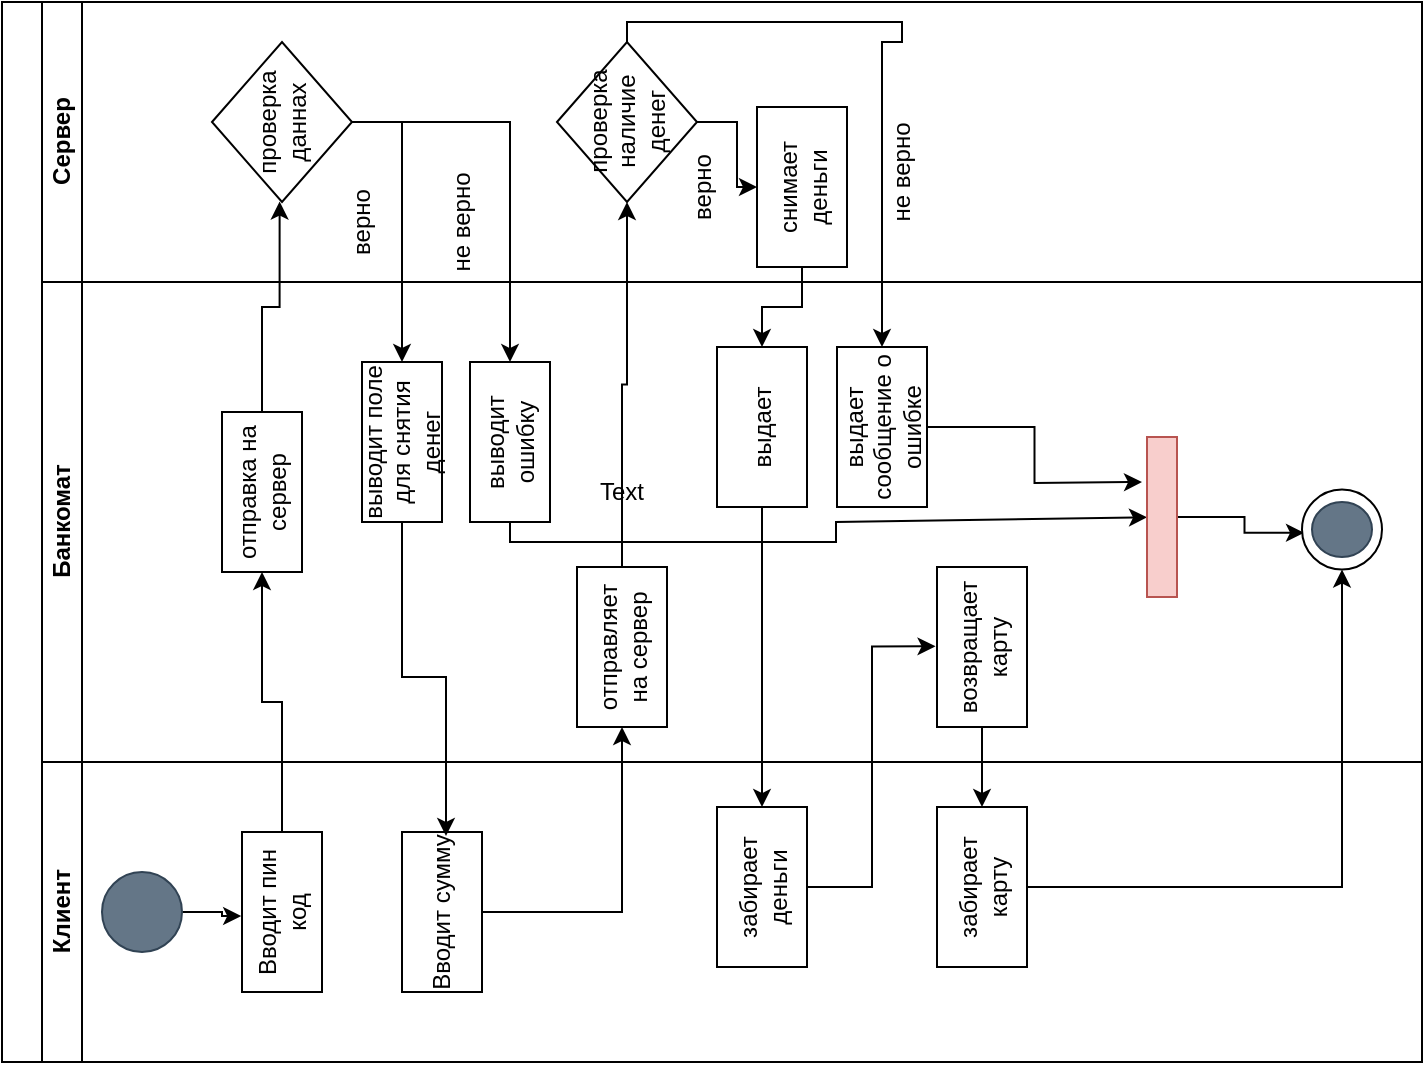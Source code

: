 <mxfile version="20.6.0" type="device"><diagram id="prtHgNgQTEPvFCAcTncT" name="Page-1"><mxGraphModel dx="798" dy="395" grid="1" gridSize="10" guides="1" tooltips="1" connect="0" arrows="1" fold="1" page="1" pageScale="1" pageWidth="827" pageHeight="1169" math="0" shadow="0"><root><mxCell id="0"/><mxCell id="1" parent="0"/><mxCell id="dNxyNK7c78bLwvsdeMH5-19" value="" style="swimlane;html=1;childLayout=stackLayout;resizeParent=1;resizeParentMax=0;horizontal=0;startSize=20;horizontalStack=0;" parent="1" vertex="1"><mxGeometry x="120" y="90" width="710" height="530" as="geometry"/></mxCell><mxCell id="dNxyNK7c78bLwvsdeMH5-20" value="Сервер" style="swimlane;html=1;startSize=20;horizontal=0;" parent="dNxyNK7c78bLwvsdeMH5-19" vertex="1"><mxGeometry x="20" width="690" height="140" as="geometry"/></mxCell><mxCell id="dNxyNK7c78bLwvsdeMH5-28" value="проверка даннах" style="rhombus;whiteSpace=wrap;html=1;fontFamily=Helvetica;fontSize=12;fontColor=#000000;align=center;rotation=-90;" parent="dNxyNK7c78bLwvsdeMH5-20" vertex="1"><mxGeometry x="80" y="25" width="80" height="70" as="geometry"/></mxCell><mxCell id="DpfFWapbiSo035B0HCmT-6" value="проверка наличие денег" style="rhombus;whiteSpace=wrap;html=1;fontFamily=Helvetica;fontSize=12;fontColor=#000000;align=center;rotation=-90;" vertex="1" parent="dNxyNK7c78bLwvsdeMH5-20"><mxGeometry x="252.5" y="25" width="80" height="70" as="geometry"/></mxCell><mxCell id="DpfFWapbiSo035B0HCmT-7" value="снимает деньги" style="rounded=0;whiteSpace=wrap;html=1;fontFamily=Helvetica;fontSize=12;fontColor=#000000;align=center;rotation=-90;" vertex="1" parent="dNxyNK7c78bLwvsdeMH5-20"><mxGeometry x="340" y="70" width="80" height="45" as="geometry"/></mxCell><mxCell id="DpfFWapbiSo035B0HCmT-27" value="" style="edgeStyle=orthogonalEdgeStyle;rounded=0;orthogonalLoop=1;jettySize=auto;html=1;" edge="1" parent="dNxyNK7c78bLwvsdeMH5-20" source="DpfFWapbiSo035B0HCmT-6" target="DpfFWapbiSo035B0HCmT-7"><mxGeometry relative="1" as="geometry"><mxPoint x="320" y="110" as="targetPoint"/></mxGeometry></mxCell><mxCell id="DpfFWapbiSo035B0HCmT-44" value="верно" style="text;html=1;strokeColor=none;fillColor=none;align=center;verticalAlign=middle;whiteSpace=wrap;rounded=0;rotation=-90;" vertex="1" parent="dNxyNK7c78bLwvsdeMH5-20"><mxGeometry x="130" y="95" width="60" height="30" as="geometry"/></mxCell><mxCell id="DpfFWapbiSo035B0HCmT-45" value="не верно" style="text;html=1;strokeColor=none;fillColor=none;align=center;verticalAlign=middle;whiteSpace=wrap;rounded=0;rotation=-90;" vertex="1" parent="dNxyNK7c78bLwvsdeMH5-20"><mxGeometry x="180" y="95" width="60" height="30" as="geometry"/></mxCell><mxCell id="DpfFWapbiSo035B0HCmT-46" value="верно" style="text;html=1;strokeColor=none;fillColor=none;align=center;verticalAlign=middle;whiteSpace=wrap;rounded=0;rotation=-90;" vertex="1" parent="dNxyNK7c78bLwvsdeMH5-20"><mxGeometry x="300" y="77.5" width="60" height="30" as="geometry"/></mxCell><mxCell id="DpfFWapbiSo035B0HCmT-47" value="не верно" style="text;html=1;strokeColor=none;fillColor=none;align=center;verticalAlign=middle;whiteSpace=wrap;rounded=0;rotation=-90;" vertex="1" parent="dNxyNK7c78bLwvsdeMH5-20"><mxGeometry x="400" y="70" width="60" height="30" as="geometry"/></mxCell><mxCell id="dNxyNK7c78bLwvsdeMH5-21" value="Банкомат" style="swimlane;html=1;startSize=20;horizontal=0;direction=east;" parent="dNxyNK7c78bLwvsdeMH5-19" vertex="1"><mxGeometry x="20" y="140" width="690" height="240" as="geometry"/></mxCell><mxCell id="DpfFWapbiSo035B0HCmT-2" value="отправка на сервер" style="rounded=0;whiteSpace=wrap;html=1;fontFamily=Helvetica;fontSize=12;fontColor=#000000;align=center;rotation=-90;" vertex="1" parent="dNxyNK7c78bLwvsdeMH5-21"><mxGeometry x="70" y="85" width="80" height="40" as="geometry"/></mxCell><mxCell id="DpfFWapbiSo035B0HCmT-3" value="выводит поле для снятия денег" style="rounded=0;whiteSpace=wrap;html=1;fontFamily=Helvetica;fontSize=12;fontColor=#000000;align=center;rotation=-90;" vertex="1" parent="dNxyNK7c78bLwvsdeMH5-21"><mxGeometry x="140" y="60" width="80" height="40" as="geometry"/></mxCell><mxCell id="DpfFWapbiSo035B0HCmT-32" value="" style="edgeStyle=orthogonalEdgeStyle;rounded=0;orthogonalLoop=1;jettySize=auto;html=1;" edge="1" parent="dNxyNK7c78bLwvsdeMH5-21" source="DpfFWapbiSo035B0HCmT-4" target="DpfFWapbiSo035B0HCmT-10"><mxGeometry relative="1" as="geometry"><mxPoint x="540" y="120" as="targetPoint"/><Array as="points"><mxPoint x="234" y="130"/><mxPoint x="397" y="130"/><mxPoint x="397" y="120"/></Array></mxGeometry></mxCell><mxCell id="DpfFWapbiSo035B0HCmT-4" value="выводит ошибку" style="rounded=0;whiteSpace=wrap;html=1;fontFamily=Helvetica;fontSize=12;fontColor=#000000;align=center;rotation=-90;" vertex="1" parent="dNxyNK7c78bLwvsdeMH5-21"><mxGeometry x="194" y="60" width="80" height="40" as="geometry"/></mxCell><mxCell id="DpfFWapbiSo035B0HCmT-5" value="отправляет на сервер" style="rounded=0;whiteSpace=wrap;html=1;fontFamily=Helvetica;fontSize=12;fontColor=#000000;align=center;rotation=-90;" vertex="1" parent="dNxyNK7c78bLwvsdeMH5-21"><mxGeometry x="250" y="160" width="80" height="45" as="geometry"/></mxCell><mxCell id="DpfFWapbiSo035B0HCmT-8" value="выдает" style="rounded=0;whiteSpace=wrap;html=1;fontFamily=Helvetica;fontSize=12;fontColor=#000000;align=center;rotation=-90;" vertex="1" parent="dNxyNK7c78bLwvsdeMH5-21"><mxGeometry x="320" y="50" width="80" height="45" as="geometry"/></mxCell><mxCell id="DpfFWapbiSo035B0HCmT-41" style="edgeStyle=orthogonalEdgeStyle;rounded=0;orthogonalLoop=1;jettySize=auto;html=1;" edge="1" parent="dNxyNK7c78bLwvsdeMH5-21" source="DpfFWapbiSo035B0HCmT-9"><mxGeometry relative="1" as="geometry"><mxPoint x="550" y="100" as="targetPoint"/></mxGeometry></mxCell><mxCell id="DpfFWapbiSo035B0HCmT-9" value="выдает сообщение о ошибке" style="rounded=0;whiteSpace=wrap;html=1;fontFamily=Helvetica;fontSize=12;fontColor=#000000;align=center;rotation=-90;" vertex="1" parent="dNxyNK7c78bLwvsdeMH5-21"><mxGeometry x="380" y="50" width="80" height="45" as="geometry"/></mxCell><mxCell id="DpfFWapbiSo035B0HCmT-33" value="" style="edgeStyle=orthogonalEdgeStyle;rounded=0;orthogonalLoop=1;jettySize=auto;html=1;entryX=-0.133;entryY=0.56;entryDx=0;entryDy=0;entryPerimeter=0;" edge="1" parent="dNxyNK7c78bLwvsdeMH5-21" source="DpfFWapbiSo035B0HCmT-10" target="DpfFWapbiSo035B0HCmT-16"><mxGeometry relative="1" as="geometry"/></mxCell><mxCell id="DpfFWapbiSo035B0HCmT-10" value="" style="rounded=0;whiteSpace=wrap;html=1;fontFamily=Helvetica;fontSize=12;align=center;rotation=-90;fillColor=#f8cecc;strokeColor=#b85450;" vertex="1" parent="dNxyNK7c78bLwvsdeMH5-21"><mxGeometry x="520" y="110" width="80" height="15" as="geometry"/></mxCell><mxCell id="DpfFWapbiSo035B0HCmT-12" value="возвращает карту" style="rounded=0;whiteSpace=wrap;html=1;fontFamily=Helvetica;fontSize=12;fontColor=#000000;align=center;rotation=-90;" vertex="1" parent="dNxyNK7c78bLwvsdeMH5-21"><mxGeometry x="430" y="160" width="80" height="45" as="geometry"/></mxCell><mxCell id="DpfFWapbiSo035B0HCmT-15" value="" style="ellipse;whiteSpace=wrap;html=1;" vertex="1" parent="dNxyNK7c78bLwvsdeMH5-21"><mxGeometry x="630" y="103.75" width="40" height="40" as="geometry"/></mxCell><mxCell id="DpfFWapbiSo035B0HCmT-16" value="" style="ellipse;whiteSpace=wrap;html=1;strokeColor=#314354;fillColor=#647687;fontColor=#ffffff;" vertex="1" parent="dNxyNK7c78bLwvsdeMH5-21"><mxGeometry x="635" y="110" width="30" height="27.5" as="geometry"/></mxCell><mxCell id="dNxyNK7c78bLwvsdeMH5-22" value="Клиент" style="swimlane;html=1;startSize=20;horizontal=0;" parent="dNxyNK7c78bLwvsdeMH5-19" vertex="1"><mxGeometry x="20" y="380" width="690" height="150" as="geometry"/></mxCell><mxCell id="dNxyNK7c78bLwvsdeMH5-34" value="Вводит пин код" style="rounded=0;whiteSpace=wrap;html=1;fontFamily=Helvetica;fontSize=12;fontColor=#000000;align=center;rotation=-90;" parent="dNxyNK7c78bLwvsdeMH5-22" vertex="1"><mxGeometry x="80" y="55" width="80" height="40" as="geometry"/></mxCell><mxCell id="DpfFWapbiSo035B0HCmT-18" value="" style="edgeStyle=orthogonalEdgeStyle;rounded=0;orthogonalLoop=1;jettySize=auto;html=1;entryX=0.475;entryY=-0.01;entryDx=0;entryDy=0;entryPerimeter=0;" edge="1" parent="dNxyNK7c78bLwvsdeMH5-22" source="dNxyNK7c78bLwvsdeMH5-23" target="dNxyNK7c78bLwvsdeMH5-34"><mxGeometry relative="1" as="geometry"/></mxCell><mxCell id="dNxyNK7c78bLwvsdeMH5-23" value="" style="ellipse;whiteSpace=wrap;html=1;strokeColor=#314354;fillColor=#647687;fontColor=#ffffff;" parent="dNxyNK7c78bLwvsdeMH5-22" vertex="1"><mxGeometry x="30" y="55" width="40" height="40" as="geometry"/></mxCell><mxCell id="DpfFWapbiSo035B0HCmT-1" value="Вводит сумму" style="rounded=0;whiteSpace=wrap;html=1;fontFamily=Helvetica;fontSize=12;fontColor=#000000;align=center;rotation=-90;" vertex="1" parent="dNxyNK7c78bLwvsdeMH5-22"><mxGeometry x="160" y="55" width="80" height="40" as="geometry"/></mxCell><mxCell id="DpfFWapbiSo035B0HCmT-11" value="забирает&lt;br&gt;деньги" style="rounded=0;whiteSpace=wrap;html=1;fontFamily=Helvetica;fontSize=12;fontColor=#000000;align=center;rotation=-90;" vertex="1" parent="dNxyNK7c78bLwvsdeMH5-22"><mxGeometry x="320" y="40" width="80" height="45" as="geometry"/></mxCell><mxCell id="DpfFWapbiSo035B0HCmT-13" value="забирает&lt;br&gt;карту" style="rounded=0;whiteSpace=wrap;html=1;fontFamily=Helvetica;fontSize=12;fontColor=#000000;align=center;rotation=-90;" vertex="1" parent="dNxyNK7c78bLwvsdeMH5-22"><mxGeometry x="430" y="40" width="80" height="45" as="geometry"/></mxCell><mxCell id="DpfFWapbiSo035B0HCmT-19" value="" style="edgeStyle=orthogonalEdgeStyle;rounded=0;orthogonalLoop=1;jettySize=auto;html=1;" edge="1" parent="dNxyNK7c78bLwvsdeMH5-19" source="dNxyNK7c78bLwvsdeMH5-34" target="DpfFWapbiSo035B0HCmT-2"><mxGeometry relative="1" as="geometry"><mxPoint x="140" y="325" as="targetPoint"/></mxGeometry></mxCell><mxCell id="DpfFWapbiSo035B0HCmT-21" value="" style="edgeStyle=orthogonalEdgeStyle;rounded=0;orthogonalLoop=1;jettySize=auto;html=1;entryX=0.003;entryY=0.483;entryDx=0;entryDy=0;entryPerimeter=0;" edge="1" parent="dNxyNK7c78bLwvsdeMH5-19" source="DpfFWapbiSo035B0HCmT-2" target="dNxyNK7c78bLwvsdeMH5-28"><mxGeometry relative="1" as="geometry"><mxPoint x="130" y="145" as="targetPoint"/></mxGeometry></mxCell><mxCell id="DpfFWapbiSo035B0HCmT-23" value="" style="edgeStyle=orthogonalEdgeStyle;rounded=0;orthogonalLoop=1;jettySize=auto;html=1;" edge="1" parent="dNxyNK7c78bLwvsdeMH5-19" source="dNxyNK7c78bLwvsdeMH5-28" target="DpfFWapbiSo035B0HCmT-3"><mxGeometry relative="1" as="geometry"><mxPoint x="265" y="60" as="targetPoint"/></mxGeometry></mxCell><mxCell id="DpfFWapbiSo035B0HCmT-24" value="" style="edgeStyle=orthogonalEdgeStyle;rounded=0;orthogonalLoop=1;jettySize=auto;html=1;" edge="1" parent="dNxyNK7c78bLwvsdeMH5-19" source="dNxyNK7c78bLwvsdeMH5-28" target="DpfFWapbiSo035B0HCmT-4"><mxGeometry relative="1" as="geometry"><mxPoint x="140" y="-55" as="targetPoint"/></mxGeometry></mxCell><mxCell id="DpfFWapbiSo035B0HCmT-28" value="" style="edgeStyle=orthogonalEdgeStyle;rounded=0;orthogonalLoop=1;jettySize=auto;html=1;" edge="1" parent="dNxyNK7c78bLwvsdeMH5-19" source="DpfFWapbiSo035B0HCmT-6" target="DpfFWapbiSo035B0HCmT-9"><mxGeometry relative="1" as="geometry"><Array as="points"><mxPoint x="313" y="10"/><mxPoint x="450" y="10"/><mxPoint x="450" y="20"/><mxPoint x="440" y="20"/></Array></mxGeometry></mxCell><mxCell id="DpfFWapbiSo035B0HCmT-30" value="" style="edgeStyle=orthogonalEdgeStyle;rounded=0;orthogonalLoop=1;jettySize=auto;html=1;" edge="1" parent="dNxyNK7c78bLwvsdeMH5-19" source="DpfFWapbiSo035B0HCmT-7" target="DpfFWapbiSo035B0HCmT-8"><mxGeometry relative="1" as="geometry"/></mxCell><mxCell id="DpfFWapbiSo035B0HCmT-31" value="" style="edgeStyle=orthogonalEdgeStyle;rounded=0;orthogonalLoop=1;jettySize=auto;html=1;entryX=0.975;entryY=0.55;entryDx=0;entryDy=0;entryPerimeter=0;" edge="1" parent="dNxyNK7c78bLwvsdeMH5-19" source="DpfFWapbiSo035B0HCmT-3" target="DpfFWapbiSo035B0HCmT-1"><mxGeometry relative="1" as="geometry"><mxPoint x="200" y="320" as="targetPoint"/></mxGeometry></mxCell><mxCell id="DpfFWapbiSo035B0HCmT-34" value="" style="edgeStyle=orthogonalEdgeStyle;rounded=0;orthogonalLoop=1;jettySize=auto;html=1;" edge="1" parent="dNxyNK7c78bLwvsdeMH5-19" source="DpfFWapbiSo035B0HCmT-8" target="DpfFWapbiSo035B0HCmT-11"><mxGeometry relative="1" as="geometry"><mxPoint x="380" y="315" as="targetPoint"/></mxGeometry></mxCell><mxCell id="DpfFWapbiSo035B0HCmT-35" style="edgeStyle=orthogonalEdgeStyle;rounded=0;orthogonalLoop=1;jettySize=auto;html=1;" edge="1" parent="dNxyNK7c78bLwvsdeMH5-19" source="DpfFWapbiSo035B0HCmT-1" target="DpfFWapbiSo035B0HCmT-5"><mxGeometry relative="1" as="geometry"/></mxCell><mxCell id="DpfFWapbiSo035B0HCmT-37" style="edgeStyle=orthogonalEdgeStyle;rounded=0;orthogonalLoop=1;jettySize=auto;html=1;" edge="1" parent="dNxyNK7c78bLwvsdeMH5-19" source="DpfFWapbiSo035B0HCmT-5" target="DpfFWapbiSo035B0HCmT-6"><mxGeometry relative="1" as="geometry"><mxPoint x="310" y="150.5" as="targetPoint"/></mxGeometry></mxCell><mxCell id="DpfFWapbiSo035B0HCmT-38" style="edgeStyle=orthogonalEdgeStyle;rounded=0;orthogonalLoop=1;jettySize=auto;html=1;entryX=0.504;entryY=-0.016;entryDx=0;entryDy=0;entryPerimeter=0;" edge="1" parent="dNxyNK7c78bLwvsdeMH5-19" source="DpfFWapbiSo035B0HCmT-11" target="DpfFWapbiSo035B0HCmT-12"><mxGeometry relative="1" as="geometry"/></mxCell><mxCell id="DpfFWapbiSo035B0HCmT-39" value="" style="edgeStyle=orthogonalEdgeStyle;rounded=0;orthogonalLoop=1;jettySize=auto;html=1;" edge="1" parent="dNxyNK7c78bLwvsdeMH5-19" source="DpfFWapbiSo035B0HCmT-12" target="DpfFWapbiSo035B0HCmT-13"><mxGeometry relative="1" as="geometry"/></mxCell><mxCell id="DpfFWapbiSo035B0HCmT-42" style="edgeStyle=orthogonalEdgeStyle;rounded=0;orthogonalLoop=1;jettySize=auto;html=1;" edge="1" parent="dNxyNK7c78bLwvsdeMH5-19" source="DpfFWapbiSo035B0HCmT-13" target="DpfFWapbiSo035B0HCmT-15"><mxGeometry relative="1" as="geometry"/></mxCell><mxCell id="DpfFWapbiSo035B0HCmT-43" value="Text" style="text;html=1;strokeColor=none;fillColor=none;align=center;verticalAlign=middle;whiteSpace=wrap;rounded=0;" vertex="1" parent="1"><mxGeometry x="400" y="320" width="60" height="30" as="geometry"/></mxCell></root></mxGraphModel></diagram></mxfile>